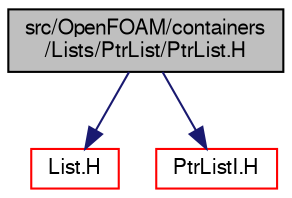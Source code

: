 digraph "src/OpenFOAM/containers/Lists/PtrList/PtrList.H"
{
  bgcolor="transparent";
  edge [fontname="FreeSans",fontsize="10",labelfontname="FreeSans",labelfontsize="10"];
  node [fontname="FreeSans",fontsize="10",shape=record];
  Node0 [label="src/OpenFOAM/containers\l/Lists/PtrList/PtrList.H",height=0.2,width=0.4,color="black", fillcolor="grey75", style="filled", fontcolor="black"];
  Node0 -> Node1 [color="midnightblue",fontsize="10",style="solid",fontname="FreeSans"];
  Node1 [label="List.H",height=0.2,width=0.4,color="red",URL="$a08666.html"];
  Node0 -> Node48 [color="midnightblue",fontsize="10",style="solid",fontname="FreeSans"];
  Node48 [label="PtrListI.H",height=0.2,width=0.4,color="red",URL="$a08720.html"];
}
